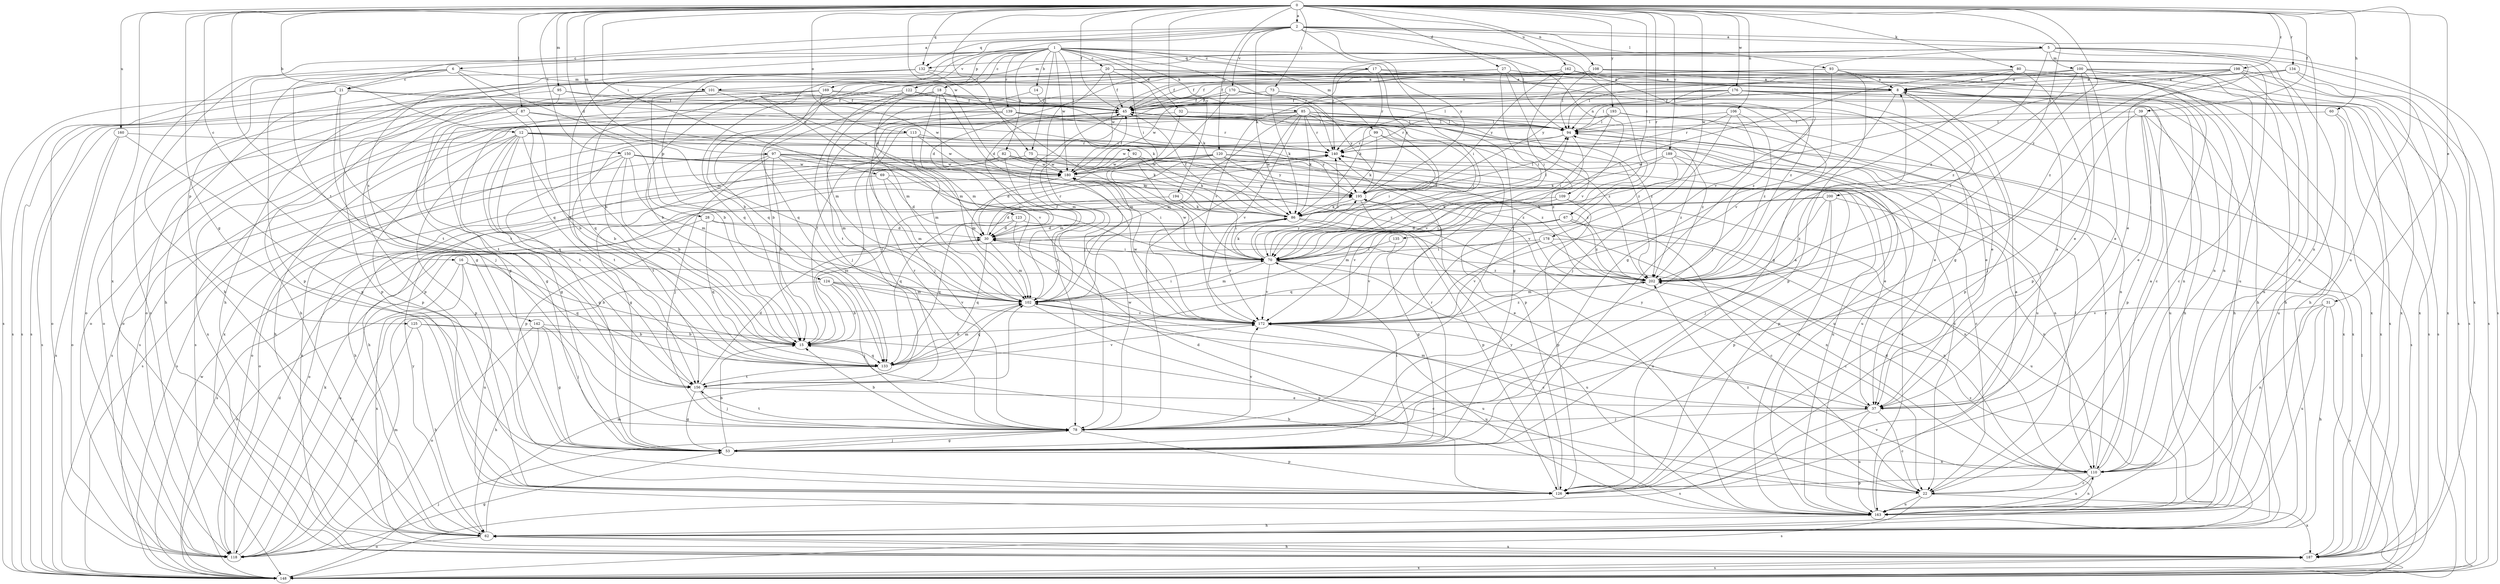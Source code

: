strict digraph  {
0;
1;
2;
5;
6;
8;
12;
14;
15;
16;
17;
18;
20;
21;
22;
27;
28;
30;
31;
32;
37;
39;
45;
53;
60;
62;
67;
69;
70;
73;
75;
78;
80;
82;
85;
86;
87;
92;
93;
94;
95;
97;
99;
100;
101;
102;
106;
108;
109;
110;
113;
118;
120;
122;
123;
124;
125;
126;
132;
133;
134;
135;
139;
140;
142;
148;
150;
156;
160;
162;
163;
169;
170;
172;
176;
178;
180;
187;
189;
193;
194;
195;
198;
200;
202;
0 -> 2  [label=a];
0 -> 12  [label=b];
0 -> 16  [label=c];
0 -> 27  [label=d];
0 -> 28  [label=d];
0 -> 31  [label=e];
0 -> 39  [label=f];
0 -> 45  [label=f];
0 -> 53  [label=g];
0 -> 60  [label=h];
0 -> 67  [label=i];
0 -> 69  [label=i];
0 -> 70  [label=i];
0 -> 73  [label=j];
0 -> 75  [label=j];
0 -> 80  [label=k];
0 -> 87  [label=l];
0 -> 95  [label=m];
0 -> 97  [label=m];
0 -> 106  [label=n];
0 -> 108  [label=n];
0 -> 113  [label=o];
0 -> 120  [label=p];
0 -> 132  [label=q];
0 -> 134  [label=r];
0 -> 135  [label=r];
0 -> 150  [label=t];
0 -> 156  [label=t];
0 -> 160  [label=u];
0 -> 162  [label=u];
0 -> 163  [label=u];
0 -> 176  [label=w];
0 -> 178  [label=w];
0 -> 180  [label=w];
0 -> 187  [label=x];
0 -> 189  [label=y];
0 -> 193  [label=y];
0 -> 194  [label=y];
0 -> 198  [label=z];
0 -> 200  [label=z];
0 -> 202  [label=z];
1 -> 14  [label=b];
1 -> 17  [label=c];
1 -> 18  [label=c];
1 -> 20  [label=c];
1 -> 30  [label=d];
1 -> 32  [label=e];
1 -> 37  [label=e];
1 -> 62  [label=h];
1 -> 70  [label=i];
1 -> 75  [label=j];
1 -> 82  [label=k];
1 -> 85  [label=k];
1 -> 92  [label=l];
1 -> 99  [label=m];
1 -> 122  [label=p];
1 -> 139  [label=r];
1 -> 140  [label=r];
1 -> 142  [label=s];
1 -> 148  [label=s];
1 -> 163  [label=u];
1 -> 169  [label=v];
1 -> 180  [label=w];
2 -> 5  [label=a];
2 -> 6  [label=a];
2 -> 21  [label=c];
2 -> 78  [label=j];
2 -> 86  [label=k];
2 -> 93  [label=l];
2 -> 94  [label=l];
2 -> 109  [label=n];
2 -> 110  [label=n];
2 -> 123  [label=p];
2 -> 124  [label=p];
2 -> 132  [label=q];
2 -> 170  [label=v];
2 -> 195  [label=y];
5 -> 100  [label=m];
5 -> 101  [label=m];
5 -> 110  [label=n];
5 -> 132  [label=q];
5 -> 140  [label=r];
5 -> 148  [label=s];
5 -> 163  [label=u];
5 -> 172  [label=v];
5 -> 187  [label=x];
5 -> 202  [label=z];
6 -> 21  [label=c];
6 -> 53  [label=g];
6 -> 101  [label=m];
6 -> 102  [label=m];
6 -> 125  [label=p];
6 -> 126  [label=p];
6 -> 133  [label=q];
8 -> 45  [label=f];
8 -> 110  [label=n];
8 -> 118  [label=o];
8 -> 126  [label=p];
8 -> 172  [label=v];
12 -> 15  [label=b];
12 -> 53  [label=g];
12 -> 62  [label=h];
12 -> 86  [label=k];
12 -> 126  [label=p];
12 -> 133  [label=q];
12 -> 140  [label=r];
12 -> 156  [label=t];
12 -> 163  [label=u];
12 -> 195  [label=y];
14 -> 45  [label=f];
14 -> 102  [label=m];
15 -> 45  [label=f];
15 -> 133  [label=q];
15 -> 195  [label=y];
16 -> 15  [label=b];
16 -> 133  [label=q];
16 -> 148  [label=s];
16 -> 163  [label=u];
16 -> 187  [label=x];
16 -> 202  [label=z];
17 -> 8  [label=a];
17 -> 62  [label=h];
17 -> 110  [label=n];
17 -> 140  [label=r];
17 -> 172  [label=v];
17 -> 195  [label=y];
18 -> 15  [label=b];
18 -> 37  [label=e];
18 -> 45  [label=f];
18 -> 78  [label=j];
18 -> 102  [label=m];
18 -> 118  [label=o];
18 -> 156  [label=t];
18 -> 172  [label=v];
20 -> 8  [label=a];
20 -> 45  [label=f];
20 -> 62  [label=h];
20 -> 78  [label=j];
20 -> 86  [label=k];
20 -> 110  [label=n];
21 -> 45  [label=f];
21 -> 78  [label=j];
21 -> 86  [label=k];
21 -> 118  [label=o];
21 -> 148  [label=s];
21 -> 156  [label=t];
22 -> 15  [label=b];
22 -> 94  [label=l];
22 -> 148  [label=s];
22 -> 163  [label=u];
22 -> 187  [label=x];
22 -> 202  [label=z];
27 -> 8  [label=a];
27 -> 30  [label=d];
27 -> 45  [label=f];
27 -> 70  [label=i];
27 -> 133  [label=q];
27 -> 172  [label=v];
27 -> 202  [label=z];
28 -> 30  [label=d];
28 -> 110  [label=n];
28 -> 133  [label=q];
28 -> 148  [label=s];
30 -> 70  [label=i];
30 -> 102  [label=m];
30 -> 133  [label=q];
30 -> 140  [label=r];
31 -> 62  [label=h];
31 -> 110  [label=n];
31 -> 148  [label=s];
31 -> 163  [label=u];
31 -> 172  [label=v];
32 -> 94  [label=l];
32 -> 102  [label=m];
32 -> 148  [label=s];
32 -> 187  [label=x];
37 -> 8  [label=a];
37 -> 22  [label=c];
37 -> 78  [label=j];
37 -> 102  [label=m];
37 -> 148  [label=s];
37 -> 163  [label=u];
37 -> 195  [label=y];
39 -> 37  [label=e];
39 -> 78  [label=j];
39 -> 94  [label=l];
39 -> 126  [label=p];
39 -> 163  [label=u];
39 -> 187  [label=x];
45 -> 94  [label=l];
45 -> 102  [label=m];
45 -> 126  [label=p];
45 -> 156  [label=t];
45 -> 163  [label=u];
45 -> 187  [label=x];
45 -> 202  [label=z];
53 -> 15  [label=b];
53 -> 30  [label=d];
53 -> 70  [label=i];
53 -> 78  [label=j];
53 -> 110  [label=n];
53 -> 140  [label=r];
60 -> 94  [label=l];
60 -> 163  [label=u];
60 -> 187  [label=x];
62 -> 102  [label=m];
62 -> 118  [label=o];
62 -> 172  [label=v];
62 -> 187  [label=x];
62 -> 195  [label=y];
67 -> 22  [label=c];
67 -> 30  [label=d];
67 -> 102  [label=m];
67 -> 133  [label=q];
67 -> 163  [label=u];
67 -> 202  [label=z];
69 -> 30  [label=d];
69 -> 102  [label=m];
69 -> 118  [label=o];
69 -> 195  [label=y];
70 -> 45  [label=f];
70 -> 86  [label=k];
70 -> 102  [label=m];
70 -> 140  [label=r];
70 -> 163  [label=u];
70 -> 172  [label=v];
70 -> 180  [label=w];
70 -> 195  [label=y];
70 -> 202  [label=z];
73 -> 45  [label=f];
73 -> 86  [label=k];
73 -> 148  [label=s];
75 -> 22  [label=c];
75 -> 126  [label=p];
75 -> 180  [label=w];
78 -> 8  [label=a];
78 -> 15  [label=b];
78 -> 53  [label=g];
78 -> 126  [label=p];
78 -> 156  [label=t];
78 -> 172  [label=v];
78 -> 180  [label=w];
80 -> 8  [label=a];
80 -> 37  [label=e];
80 -> 62  [label=h];
80 -> 70  [label=i];
80 -> 78  [label=j];
80 -> 118  [label=o];
82 -> 15  [label=b];
82 -> 37  [label=e];
82 -> 62  [label=h];
82 -> 102  [label=m];
82 -> 180  [label=w];
82 -> 202  [label=z];
85 -> 37  [label=e];
85 -> 70  [label=i];
85 -> 78  [label=j];
85 -> 86  [label=k];
85 -> 94  [label=l];
85 -> 102  [label=m];
85 -> 110  [label=n];
85 -> 140  [label=r];
85 -> 148  [label=s];
85 -> 172  [label=v];
85 -> 187  [label=x];
85 -> 202  [label=z];
86 -> 30  [label=d];
86 -> 37  [label=e];
86 -> 45  [label=f];
86 -> 53  [label=g];
86 -> 94  [label=l];
86 -> 172  [label=v];
87 -> 15  [label=b];
87 -> 94  [label=l];
87 -> 148  [label=s];
87 -> 156  [label=t];
87 -> 172  [label=v];
92 -> 30  [label=d];
92 -> 86  [label=k];
92 -> 180  [label=w];
92 -> 202  [label=z];
93 -> 8  [label=a];
93 -> 15  [label=b];
93 -> 45  [label=f];
93 -> 53  [label=g];
93 -> 126  [label=p];
93 -> 187  [label=x];
94 -> 140  [label=r];
94 -> 172  [label=v];
94 -> 180  [label=w];
94 -> 202  [label=z];
95 -> 45  [label=f];
95 -> 126  [label=p];
95 -> 148  [label=s];
95 -> 195  [label=y];
97 -> 15  [label=b];
97 -> 53  [label=g];
97 -> 70  [label=i];
97 -> 78  [label=j];
97 -> 86  [label=k];
97 -> 102  [label=m];
97 -> 148  [label=s];
97 -> 163  [label=u];
97 -> 180  [label=w];
99 -> 70  [label=i];
99 -> 86  [label=k];
99 -> 140  [label=r];
99 -> 202  [label=z];
100 -> 8  [label=a];
100 -> 22  [label=c];
100 -> 37  [label=e];
100 -> 45  [label=f];
100 -> 62  [label=h];
100 -> 126  [label=p];
100 -> 148  [label=s];
100 -> 195  [label=y];
100 -> 202  [label=z];
101 -> 15  [label=b];
101 -> 45  [label=f];
101 -> 53  [label=g];
101 -> 62  [label=h];
101 -> 102  [label=m];
101 -> 118  [label=o];
102 -> 45  [label=f];
102 -> 70  [label=i];
102 -> 126  [label=p];
102 -> 133  [label=q];
102 -> 163  [label=u];
102 -> 172  [label=v];
106 -> 53  [label=g];
106 -> 78  [label=j];
106 -> 94  [label=l];
106 -> 140  [label=r];
106 -> 202  [label=z];
108 -> 8  [label=a];
108 -> 22  [label=c];
108 -> 45  [label=f];
108 -> 94  [label=l];
108 -> 133  [label=q];
108 -> 180  [label=w];
108 -> 187  [label=x];
109 -> 70  [label=i];
109 -> 86  [label=k];
109 -> 110  [label=n];
109 -> 126  [label=p];
109 -> 172  [label=v];
110 -> 8  [label=a];
110 -> 22  [label=c];
110 -> 30  [label=d];
110 -> 126  [label=p];
110 -> 140  [label=r];
110 -> 163  [label=u];
113 -> 102  [label=m];
113 -> 140  [label=r];
113 -> 148  [label=s];
113 -> 156  [label=t];
113 -> 163  [label=u];
113 -> 180  [label=w];
118 -> 30  [label=d];
118 -> 53  [label=g];
118 -> 86  [label=k];
118 -> 102  [label=m];
120 -> 102  [label=m];
120 -> 110  [label=n];
120 -> 118  [label=o];
120 -> 148  [label=s];
120 -> 163  [label=u];
120 -> 180  [label=w];
120 -> 195  [label=y];
120 -> 202  [label=z];
122 -> 45  [label=f];
122 -> 53  [label=g];
122 -> 78  [label=j];
122 -> 102  [label=m];
122 -> 202  [label=z];
123 -> 30  [label=d];
123 -> 133  [label=q];
123 -> 163  [label=u];
123 -> 172  [label=v];
124 -> 15  [label=b];
124 -> 22  [label=c];
124 -> 78  [label=j];
124 -> 102  [label=m];
124 -> 118  [label=o];
124 -> 172  [label=v];
125 -> 15  [label=b];
125 -> 22  [label=c];
125 -> 62  [label=h];
125 -> 118  [label=o];
126 -> 8  [label=a];
126 -> 195  [label=y];
132 -> 8  [label=a];
132 -> 15  [label=b];
132 -> 70  [label=i];
132 -> 133  [label=q];
132 -> 148  [label=s];
133 -> 102  [label=m];
133 -> 156  [label=t];
133 -> 172  [label=v];
134 -> 8  [label=a];
134 -> 53  [label=g];
134 -> 94  [label=l];
134 -> 148  [label=s];
134 -> 187  [label=x];
135 -> 70  [label=i];
135 -> 172  [label=v];
139 -> 53  [label=g];
139 -> 78  [label=j];
139 -> 94  [label=l];
139 -> 126  [label=p];
139 -> 140  [label=r];
139 -> 202  [label=z];
140 -> 180  [label=w];
142 -> 15  [label=b];
142 -> 53  [label=g];
142 -> 62  [label=h];
142 -> 78  [label=j];
142 -> 118  [label=o];
148 -> 78  [label=j];
148 -> 94  [label=l];
148 -> 180  [label=w];
148 -> 187  [label=x];
150 -> 15  [label=b];
150 -> 22  [label=c];
150 -> 53  [label=g];
150 -> 102  [label=m];
150 -> 156  [label=t];
150 -> 180  [label=w];
150 -> 187  [label=x];
150 -> 202  [label=z];
156 -> 30  [label=d];
156 -> 37  [label=e];
156 -> 53  [label=g];
156 -> 78  [label=j];
156 -> 140  [label=r];
160 -> 53  [label=g];
160 -> 118  [label=o];
160 -> 140  [label=r];
160 -> 148  [label=s];
162 -> 8  [label=a];
162 -> 53  [label=g];
162 -> 62  [label=h];
162 -> 70  [label=i];
162 -> 118  [label=o];
162 -> 133  [label=q];
162 -> 195  [label=y];
163 -> 62  [label=h];
163 -> 110  [label=n];
163 -> 140  [label=r];
163 -> 202  [label=z];
169 -> 15  [label=b];
169 -> 37  [label=e];
169 -> 45  [label=f];
169 -> 94  [label=l];
169 -> 126  [label=p];
169 -> 133  [label=q];
169 -> 148  [label=s];
169 -> 180  [label=w];
170 -> 45  [label=f];
170 -> 62  [label=h];
170 -> 156  [label=t];
170 -> 172  [label=v];
170 -> 195  [label=y];
172 -> 15  [label=b];
172 -> 163  [label=u];
172 -> 180  [label=w];
172 -> 202  [label=z];
176 -> 45  [label=f];
176 -> 62  [label=h];
176 -> 86  [label=k];
176 -> 94  [label=l];
176 -> 148  [label=s];
176 -> 180  [label=w];
176 -> 187  [label=x];
176 -> 202  [label=z];
178 -> 22  [label=c];
178 -> 70  [label=i];
178 -> 110  [label=n];
178 -> 118  [label=o];
178 -> 172  [label=v];
180 -> 45  [label=f];
180 -> 62  [label=h];
180 -> 70  [label=i];
180 -> 195  [label=y];
187 -> 62  [label=h];
187 -> 148  [label=s];
189 -> 86  [label=k];
189 -> 126  [label=p];
189 -> 172  [label=v];
189 -> 180  [label=w];
189 -> 202  [label=z];
193 -> 37  [label=e];
193 -> 70  [label=i];
193 -> 94  [label=l];
193 -> 140  [label=r];
193 -> 148  [label=s];
194 -> 30  [label=d];
194 -> 70  [label=i];
194 -> 86  [label=k];
195 -> 86  [label=k];
195 -> 94  [label=l];
195 -> 126  [label=p];
195 -> 133  [label=q];
198 -> 8  [label=a];
198 -> 30  [label=d];
198 -> 70  [label=i];
198 -> 94  [label=l];
198 -> 148  [label=s];
198 -> 163  [label=u];
198 -> 187  [label=x];
198 -> 202  [label=z];
200 -> 78  [label=j];
200 -> 86  [label=k];
200 -> 110  [label=n];
200 -> 118  [label=o];
200 -> 126  [label=p];
200 -> 202  [label=z];
202 -> 102  [label=m];
}
